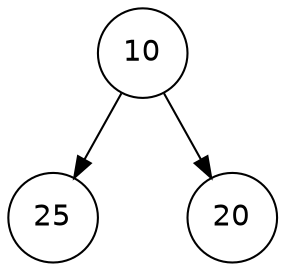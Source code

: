 digraph G {
	graph [fontname = "Helvetica"];
	node [fontname = "Helvetica",shape=circle,width=0.6];
	edge [fontname = "Helvetica"];

	10 -> 25;
	m [label="", width=0.1, style=invis];
	10 -> m [style=invis]
	10 -> 20;
	{rank=same 25 -> m -> 20 [style=invis]};
}
